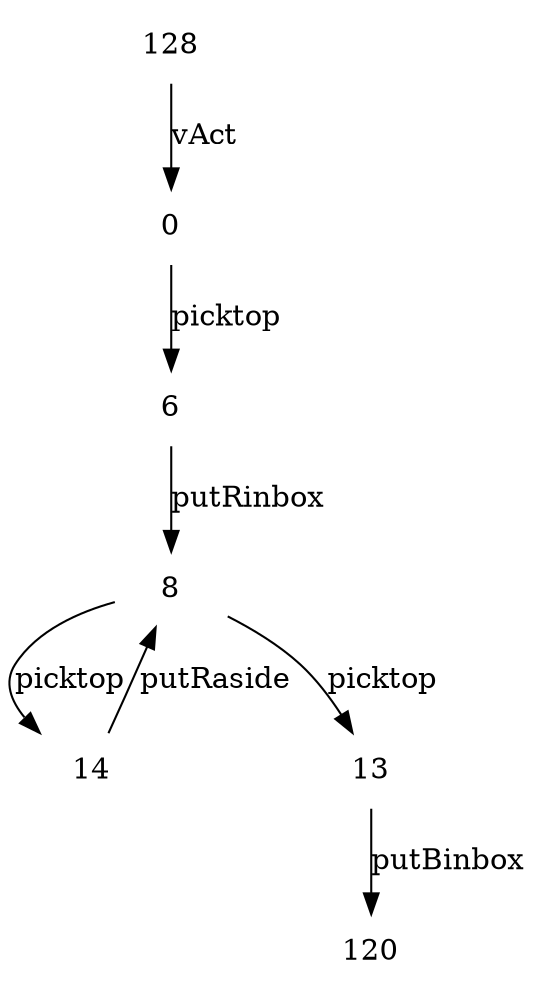 digraph G {
    node [shape=plaintext]
128->0[label = "vAct"]
0->6[label = "picktop"]
6->8[label = "putRinbox"]
8->14[label = "picktop"]8->13[label = "picktop"]
14->8[label = "putRaside"]
13->120[label = "putBinbox"]

}